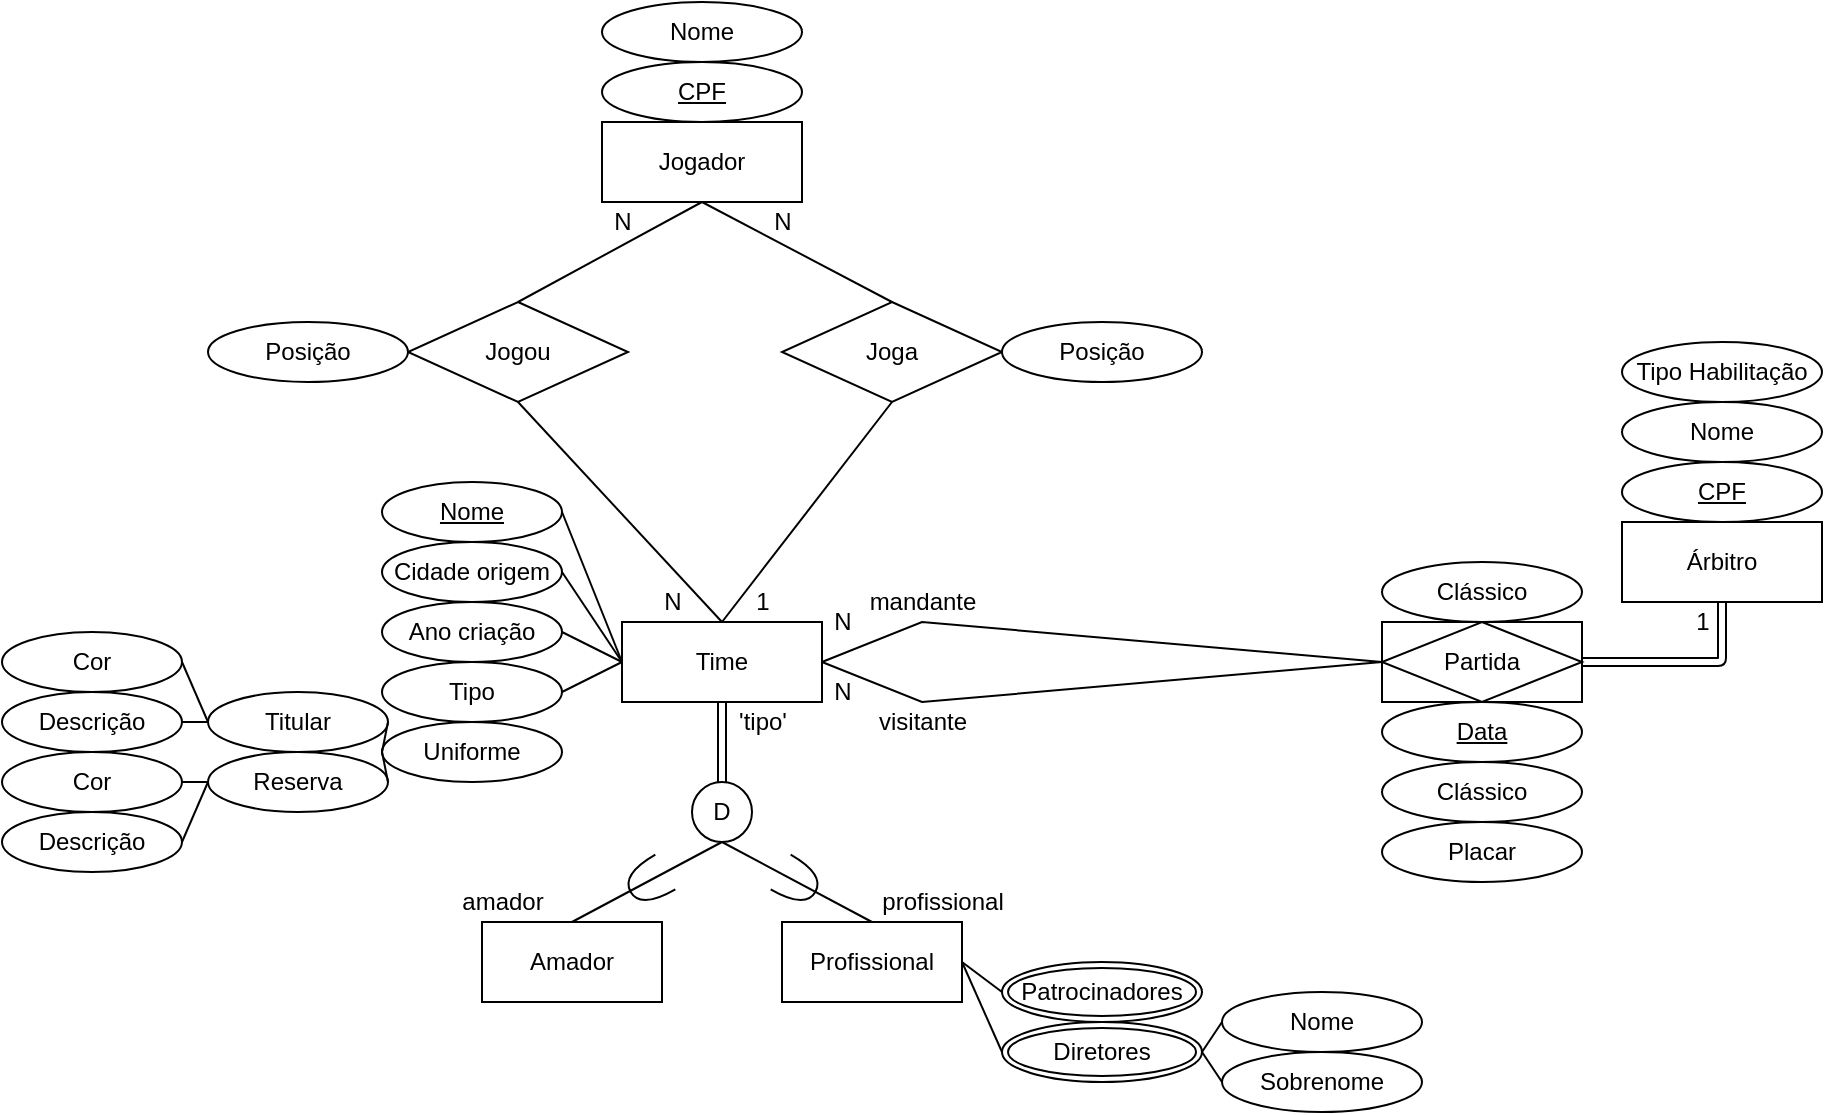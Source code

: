 <mxfile version="12.9.3" type="device"><diagram id="X2JaKJ2AjCD94qKi3h7H" name="Page-1"><mxGraphModel dx="2035" dy="680" grid="1" gridSize="10" guides="1" tooltips="1" connect="1" arrows="1" fold="1" page="1" pageScale="1" pageWidth="850" pageHeight="1100" math="0" shadow="0"><root><mxCell id="0"/><mxCell id="1" parent="0"/><mxCell id="sNCahxvXKm-SCN_eq4UY-1" value="Jogador" style="whiteSpace=wrap;html=1;align=center;" parent="1" vertex="1"><mxGeometry x="160" y="190" width="100" height="40" as="geometry"/></mxCell><mxCell id="sNCahxvXKm-SCN_eq4UY-5" value="Time" style="whiteSpace=wrap;html=1;align=center;" parent="1" vertex="1"><mxGeometry x="170" y="440" width="100" height="40" as="geometry"/></mxCell><mxCell id="sNCahxvXKm-SCN_eq4UY-6" value="Árbitro" style="whiteSpace=wrap;html=1;align=center;" parent="1" vertex="1"><mxGeometry x="670" y="390" width="100" height="40" as="geometry"/></mxCell><mxCell id="HP0Z6ITBXDcxzZh8wXPN-1" value="" style="shape=link;html=1;entryX=0.5;entryY=1;entryDx=0;entryDy=0;" edge="1" parent="1" target="sNCahxvXKm-SCN_eq4UY-5"><mxGeometry width="50" height="50" relative="1" as="geometry"><mxPoint x="220" y="520" as="sourcePoint"/><mxPoint x="410" y="410" as="targetPoint"/></mxGeometry></mxCell><mxCell id="HP0Z6ITBXDcxzZh8wXPN-2" value="D" style="ellipse;whiteSpace=wrap;html=1;aspect=fixed;" vertex="1" parent="1"><mxGeometry x="205" y="520" width="30" height="30" as="geometry"/></mxCell><mxCell id="HP0Z6ITBXDcxzZh8wXPN-3" value="Amador" style="whiteSpace=wrap;html=1;align=center;" vertex="1" parent="1"><mxGeometry x="100" y="590" width="90" height="40" as="geometry"/></mxCell><mxCell id="HP0Z6ITBXDcxzZh8wXPN-4" value="Profissional" style="whiteSpace=wrap;html=1;align=center;" vertex="1" parent="1"><mxGeometry x="250" y="590" width="90" height="40" as="geometry"/></mxCell><mxCell id="HP0Z6ITBXDcxzZh8wXPN-5" value="" style="endArrow=none;html=1;rounded=0;exitX=0.5;exitY=0;exitDx=0;exitDy=0;entryX=0.5;entryY=1;entryDx=0;entryDy=0;" edge="1" parent="1" source="HP0Z6ITBXDcxzZh8wXPN-3" target="HP0Z6ITBXDcxzZh8wXPN-2"><mxGeometry relative="1" as="geometry"><mxPoint x="230" y="580" as="sourcePoint"/><mxPoint x="390" y="580" as="targetPoint"/></mxGeometry></mxCell><mxCell id="HP0Z6ITBXDcxzZh8wXPN-6" value="" style="endArrow=none;html=1;rounded=0;exitX=0.5;exitY=0;exitDx=0;exitDy=0;entryX=0.5;entryY=1;entryDx=0;entryDy=0;" edge="1" parent="1" source="HP0Z6ITBXDcxzZh8wXPN-4" target="HP0Z6ITBXDcxzZh8wXPN-2"><mxGeometry relative="1" as="geometry"><mxPoint x="155" y="600" as="sourcePoint"/><mxPoint x="230" y="560" as="targetPoint"/></mxGeometry></mxCell><mxCell id="HP0Z6ITBXDcxzZh8wXPN-7" value="" style="shape=requiredInterface;html=1;verticalLabelPosition=bottom;rotation=30;" vertex="1" parent="1"><mxGeometry x="248" y="560" width="20" height="20" as="geometry"/></mxCell><mxCell id="HP0Z6ITBXDcxzZh8wXPN-8" value="" style="shape=requiredInterface;html=1;verticalLabelPosition=bottom;rotation=-210;" vertex="1" parent="1"><mxGeometry x="173" y="560" width="20" height="20" as="geometry"/></mxCell><mxCell id="HP0Z6ITBXDcxzZh8wXPN-9" value="amador" style="text;html=1;align=center;verticalAlign=middle;resizable=0;points=[];autosize=1;" vertex="1" parent="1"><mxGeometry x="80" y="570" width="60" height="20" as="geometry"/></mxCell><mxCell id="HP0Z6ITBXDcxzZh8wXPN-11" value="profissional" style="text;html=1;align=center;verticalAlign=middle;resizable=0;points=[];autosize=1;" vertex="1" parent="1"><mxGeometry x="290" y="570" width="80" height="20" as="geometry"/></mxCell><mxCell id="HP0Z6ITBXDcxzZh8wXPN-12" value="'tipo'" style="text;html=1;align=center;verticalAlign=middle;resizable=0;points=[];autosize=1;" vertex="1" parent="1"><mxGeometry x="220" y="480" width="40" height="20" as="geometry"/></mxCell><mxCell id="HP0Z6ITBXDcxzZh8wXPN-14" value="Jogou" style="shape=rhombus;perimeter=rhombusPerimeter;whiteSpace=wrap;html=1;align=center;" vertex="1" parent="1"><mxGeometry x="63" y="280" width="110" height="50" as="geometry"/></mxCell><mxCell id="HP0Z6ITBXDcxzZh8wXPN-15" value="Joga" style="shape=rhombus;perimeter=rhombusPerimeter;whiteSpace=wrap;html=1;align=center;" vertex="1" parent="1"><mxGeometry x="250" y="280" width="110" height="50" as="geometry"/></mxCell><mxCell id="HP0Z6ITBXDcxzZh8wXPN-18" value="" style="endArrow=none;html=1;rounded=0;exitX=1;exitY=0.5;exitDx=0;exitDy=0;entryX=0;entryY=0.5;entryDx=0;entryDy=0;" edge="1" parent="1" source="sNCahxvXKm-SCN_eq4UY-5" target="HP0Z6ITBXDcxzZh8wXPN-20"><mxGeometry relative="1" as="geometry"><mxPoint x="450" y="380" as="sourcePoint"/><mxPoint x="547" y="457" as="targetPoint"/><Array as="points"><mxPoint x="320" y="440"/></Array></mxGeometry></mxCell><mxCell id="HP0Z6ITBXDcxzZh8wXPN-20" value="Partida" style="shape=associativeEntity;whiteSpace=wrap;html=1;align=center;" vertex="1" parent="1"><mxGeometry x="550" y="440" width="100" height="40" as="geometry"/></mxCell><mxCell id="HP0Z6ITBXDcxzZh8wXPN-26" value="" style="endArrow=none;html=1;rounded=0;exitX=1;exitY=0.5;exitDx=0;exitDy=0;entryX=0;entryY=0.5;entryDx=0;entryDy=0;" edge="1" parent="1" source="sNCahxvXKm-SCN_eq4UY-5" target="HP0Z6ITBXDcxzZh8wXPN-20"><mxGeometry relative="1" as="geometry"><mxPoint x="450" y="410" as="sourcePoint"/><mxPoint x="370" y="490" as="targetPoint"/><Array as="points"><mxPoint x="320" y="480"/></Array></mxGeometry></mxCell><mxCell id="HP0Z6ITBXDcxzZh8wXPN-27" value="mandante" style="text;html=1;align=center;verticalAlign=middle;resizable=0;points=[];autosize=1;" vertex="1" parent="1"><mxGeometry x="285" y="420" width="70" height="20" as="geometry"/></mxCell><mxCell id="HP0Z6ITBXDcxzZh8wXPN-28" value="visitante" style="text;html=1;align=center;verticalAlign=middle;resizable=0;points=[];autosize=1;" vertex="1" parent="1"><mxGeometry x="290" y="480" width="60" height="20" as="geometry"/></mxCell><mxCell id="HP0Z6ITBXDcxzZh8wXPN-29" value="Posição" style="ellipse;whiteSpace=wrap;html=1;align=center;" vertex="1" parent="1"><mxGeometry x="-37" y="290" width="100" height="30" as="geometry"/></mxCell><mxCell id="HP0Z6ITBXDcxzZh8wXPN-30" value="" style="endArrow=none;html=1;rounded=0;exitX=0.5;exitY=1;exitDx=0;exitDy=0;entryX=0.5;entryY=0;entryDx=0;entryDy=0;" edge="1" parent="1" source="sNCahxvXKm-SCN_eq4UY-1" target="HP0Z6ITBXDcxzZh8wXPN-14"><mxGeometry relative="1" as="geometry"><mxPoint x="270" y="110" as="sourcePoint"/><mxPoint x="430" y="110" as="targetPoint"/></mxGeometry></mxCell><mxCell id="HP0Z6ITBXDcxzZh8wXPN-31" value="" style="endArrow=none;html=1;rounded=0;exitX=0.5;exitY=1;exitDx=0;exitDy=0;entryX=0.5;entryY=0;entryDx=0;entryDy=0;" edge="1" parent="1" source="sNCahxvXKm-SCN_eq4UY-1" target="HP0Z6ITBXDcxzZh8wXPN-15"><mxGeometry relative="1" as="geometry"><mxPoint x="270" y="110" as="sourcePoint"/><mxPoint x="430" y="110" as="targetPoint"/></mxGeometry></mxCell><mxCell id="HP0Z6ITBXDcxzZh8wXPN-32" value="" style="endArrow=none;html=1;rounded=0;exitX=0.5;exitY=1;exitDx=0;exitDy=0;entryX=0.5;entryY=0;entryDx=0;entryDy=0;" edge="1" parent="1" source="HP0Z6ITBXDcxzZh8wXPN-14" target="sNCahxvXKm-SCN_eq4UY-5"><mxGeometry relative="1" as="geometry"><mxPoint x="270" y="330" as="sourcePoint"/><mxPoint x="430" y="330" as="targetPoint"/></mxGeometry></mxCell><mxCell id="HP0Z6ITBXDcxzZh8wXPN-33" value="" style="endArrow=none;html=1;rounded=0;exitX=0.5;exitY=1;exitDx=0;exitDy=0;" edge="1" parent="1" source="HP0Z6ITBXDcxzZh8wXPN-15"><mxGeometry relative="1" as="geometry"><mxPoint x="270" y="330" as="sourcePoint"/><mxPoint x="220" y="440" as="targetPoint"/></mxGeometry></mxCell><mxCell id="HP0Z6ITBXDcxzZh8wXPN-34" value="Clássico" style="ellipse;whiteSpace=wrap;html=1;align=center;" vertex="1" parent="1"><mxGeometry x="550" y="410" width="100" height="30" as="geometry"/></mxCell><mxCell id="HP0Z6ITBXDcxzZh8wXPN-35" value="Clássico" style="ellipse;whiteSpace=wrap;html=1;align=center;" vertex="1" parent="1"><mxGeometry x="550" y="510" width="100" height="30" as="geometry"/></mxCell><mxCell id="HP0Z6ITBXDcxzZh8wXPN-37" value="Data" style="ellipse;whiteSpace=wrap;html=1;align=center;fontStyle=4;" vertex="1" parent="1"><mxGeometry x="550" y="480" width="100" height="30" as="geometry"/></mxCell><mxCell id="HP0Z6ITBXDcxzZh8wXPN-39" value="Diretores" style="ellipse;shape=doubleEllipse;margin=3;whiteSpace=wrap;html=1;align=center;" vertex="1" parent="1"><mxGeometry x="360" y="640" width="100" height="30" as="geometry"/></mxCell><mxCell id="HP0Z6ITBXDcxzZh8wXPN-41" value="Sobrenome" style="ellipse;whiteSpace=wrap;html=1;align=center;" vertex="1" parent="1"><mxGeometry x="470" y="655" width="100" height="30" as="geometry"/></mxCell><mxCell id="HP0Z6ITBXDcxzZh8wXPN-42" value="Nome" style="ellipse;whiteSpace=wrap;html=1;align=center;" vertex="1" parent="1"><mxGeometry x="470" y="625" width="100" height="30" as="geometry"/></mxCell><mxCell id="HP0Z6ITBXDcxzZh8wXPN-43" value="" style="endArrow=none;html=1;rounded=0;exitX=1;exitY=0.5;exitDx=0;exitDy=0;entryX=0;entryY=0.5;entryDx=0;entryDy=0;" edge="1" parent="1" source="HP0Z6ITBXDcxzZh8wXPN-39" target="HP0Z6ITBXDcxzZh8wXPN-42"><mxGeometry relative="1" as="geometry"><mxPoint x="370" y="540" as="sourcePoint"/><mxPoint x="530" y="540" as="targetPoint"/></mxGeometry></mxCell><mxCell id="HP0Z6ITBXDcxzZh8wXPN-44" value="" style="endArrow=none;html=1;rounded=0;entryX=0;entryY=0.5;entryDx=0;entryDy=0;exitX=1;exitY=0.5;exitDx=0;exitDy=0;" edge="1" parent="1" source="HP0Z6ITBXDcxzZh8wXPN-39" target="HP0Z6ITBXDcxzZh8wXPN-41"><mxGeometry relative="1" as="geometry"><mxPoint x="460" y="660" as="sourcePoint"/><mxPoint x="530" y="540" as="targetPoint"/></mxGeometry></mxCell><mxCell id="HP0Z6ITBXDcxzZh8wXPN-45" value="Nome" style="ellipse;whiteSpace=wrap;html=1;align=center;" vertex="1" parent="1"><mxGeometry x="670" y="330" width="100" height="30" as="geometry"/></mxCell><mxCell id="HP0Z6ITBXDcxzZh8wXPN-46" value="CPF" style="ellipse;whiteSpace=wrap;html=1;align=center;fontStyle=4;" vertex="1" parent="1"><mxGeometry x="670" y="360" width="100" height="30" as="geometry"/></mxCell><mxCell id="HP0Z6ITBXDcxzZh8wXPN-47" value="Tipo Habilitação" style="ellipse;whiteSpace=wrap;html=1;align=center;" vertex="1" parent="1"><mxGeometry x="670" y="300" width="100" height="30" as="geometry"/></mxCell><mxCell id="HP0Z6ITBXDcxzZh8wXPN-69" value="Cidade origem" style="ellipse;whiteSpace=wrap;html=1;align=center;" vertex="1" parent="1"><mxGeometry x="50" y="400" width="90" height="30" as="geometry"/></mxCell><mxCell id="HP0Z6ITBXDcxzZh8wXPN-70" value="Ano criação" style="ellipse;whiteSpace=wrap;html=1;align=center;" vertex="1" parent="1"><mxGeometry x="50" y="430" width="90" height="30" as="geometry"/></mxCell><mxCell id="HP0Z6ITBXDcxzZh8wXPN-71" value="" style="endArrow=none;html=1;rounded=0;exitX=1;exitY=0.5;exitDx=0;exitDy=0;entryX=0;entryY=0.5;entryDx=0;entryDy=0;" edge="1" parent="1" target="sNCahxvXKm-SCN_eq4UY-5"><mxGeometry relative="1" as="geometry"><mxPoint x="140" y="385" as="sourcePoint"/><mxPoint x="320" y="410" as="targetPoint"/></mxGeometry></mxCell><mxCell id="HP0Z6ITBXDcxzZh8wXPN-72" value="" style="endArrow=none;html=1;rounded=0;exitX=1;exitY=0.5;exitDx=0;exitDy=0;entryX=0;entryY=0.5;entryDx=0;entryDy=0;" edge="1" parent="1" source="HP0Z6ITBXDcxzZh8wXPN-69" target="sNCahxvXKm-SCN_eq4UY-5"><mxGeometry relative="1" as="geometry"><mxPoint x="150" y="395" as="sourcePoint"/><mxPoint x="180" y="470" as="targetPoint"/></mxGeometry></mxCell><mxCell id="HP0Z6ITBXDcxzZh8wXPN-73" value="" style="endArrow=none;html=1;rounded=0;exitX=1;exitY=0.5;exitDx=0;exitDy=0;entryX=0;entryY=0.5;entryDx=0;entryDy=0;" edge="1" parent="1" source="HP0Z6ITBXDcxzZh8wXPN-70" target="sNCahxvXKm-SCN_eq4UY-5"><mxGeometry relative="1" as="geometry"><mxPoint x="150" y="425" as="sourcePoint"/><mxPoint x="180" y="470" as="targetPoint"/></mxGeometry></mxCell><mxCell id="HP0Z6ITBXDcxzZh8wXPN-74" value="Patrocinadores" style="ellipse;shape=doubleEllipse;margin=3;whiteSpace=wrap;html=1;align=center;" vertex="1" parent="1"><mxGeometry x="360" y="610" width="100" height="30" as="geometry"/></mxCell><mxCell id="HP0Z6ITBXDcxzZh8wXPN-77" value="Posição" style="ellipse;whiteSpace=wrap;html=1;align=center;" vertex="1" parent="1"><mxGeometry x="360" y="290" width="100" height="30" as="geometry"/></mxCell><mxCell id="HP0Z6ITBXDcxzZh8wXPN-78" value="Placar" style="ellipse;whiteSpace=wrap;html=1;align=center;" vertex="1" parent="1"><mxGeometry x="550" y="540" width="100" height="30" as="geometry"/></mxCell><mxCell id="HP0Z6ITBXDcxzZh8wXPN-80" value="" style="endArrow=none;html=1;rounded=0;exitX=1;exitY=0.5;exitDx=0;exitDy=0;entryX=0;entryY=0.5;entryDx=0;entryDy=0;" edge="1" parent="1" source="HP0Z6ITBXDcxzZh8wXPN-4" target="HP0Z6ITBXDcxzZh8wXPN-74"><mxGeometry relative="1" as="geometry"><mxPoint x="310" y="590" as="sourcePoint"/><mxPoint x="470" y="590" as="targetPoint"/></mxGeometry></mxCell><mxCell id="HP0Z6ITBXDcxzZh8wXPN-81" value="" style="endArrow=none;html=1;rounded=0;exitX=1;exitY=0.5;exitDx=0;exitDy=0;entryX=0;entryY=0.5;entryDx=0;entryDy=0;" edge="1" parent="1" source="HP0Z6ITBXDcxzZh8wXPN-4" target="HP0Z6ITBXDcxzZh8wXPN-39"><mxGeometry relative="1" as="geometry"><mxPoint x="350" y="620" as="sourcePoint"/><mxPoint x="370" y="635" as="targetPoint"/></mxGeometry></mxCell><mxCell id="HP0Z6ITBXDcxzZh8wXPN-82" value="Nome" style="ellipse;whiteSpace=wrap;html=1;align=center;fontStyle=4;" vertex="1" parent="1"><mxGeometry x="50" y="370" width="90" height="30" as="geometry"/></mxCell><mxCell id="HP0Z6ITBXDcxzZh8wXPN-85" value="Nome" style="ellipse;whiteSpace=wrap;html=1;align=center;" vertex="1" parent="1"><mxGeometry x="160" y="130" width="100" height="30" as="geometry"/></mxCell><mxCell id="HP0Z6ITBXDcxzZh8wXPN-86" value="CPF" style="ellipse;whiteSpace=wrap;html=1;align=center;fontStyle=4;" vertex="1" parent="1"><mxGeometry x="160" y="160" width="100" height="30" as="geometry"/></mxCell><mxCell id="HP0Z6ITBXDcxzZh8wXPN-91" value="Tipo" style="ellipse;whiteSpace=wrap;html=1;align=center;" vertex="1" parent="1"><mxGeometry x="50" y="460" width="90" height="30" as="geometry"/></mxCell><mxCell id="HP0Z6ITBXDcxzZh8wXPN-93" value="" style="endArrow=none;html=1;rounded=0;exitX=0;exitY=0.5;exitDx=0;exitDy=0;entryX=1;entryY=0.5;entryDx=0;entryDy=0;" edge="1" parent="1" source="sNCahxvXKm-SCN_eq4UY-5" target="HP0Z6ITBXDcxzZh8wXPN-91"><mxGeometry relative="1" as="geometry"><mxPoint x="140" y="460" as="sourcePoint"/><mxPoint x="300" y="460" as="targetPoint"/></mxGeometry></mxCell><mxCell id="HP0Z6ITBXDcxzZh8wXPN-94" value="Uniforme" style="ellipse;whiteSpace=wrap;html=1;align=center;" vertex="1" parent="1"><mxGeometry x="50" y="490" width="90" height="30" as="geometry"/></mxCell><mxCell id="HP0Z6ITBXDcxzZh8wXPN-95" value="Titular" style="ellipse;whiteSpace=wrap;html=1;align=center;" vertex="1" parent="1"><mxGeometry x="-37" y="475" width="90" height="30" as="geometry"/></mxCell><mxCell id="HP0Z6ITBXDcxzZh8wXPN-96" value="Reserva" style="ellipse;whiteSpace=wrap;html=1;align=center;" vertex="1" parent="1"><mxGeometry x="-37" y="505" width="90" height="30" as="geometry"/></mxCell><mxCell id="HP0Z6ITBXDcxzZh8wXPN-97" value="Cor" style="ellipse;whiteSpace=wrap;html=1;align=center;" vertex="1" parent="1"><mxGeometry x="-140" y="445" width="90" height="30" as="geometry"/></mxCell><mxCell id="HP0Z6ITBXDcxzZh8wXPN-98" value="Descrição" style="ellipse;whiteSpace=wrap;html=1;align=center;" vertex="1" parent="1"><mxGeometry x="-140" y="475" width="90" height="30" as="geometry"/></mxCell><mxCell id="HP0Z6ITBXDcxzZh8wXPN-99" value="Cor" style="ellipse;whiteSpace=wrap;html=1;align=center;" vertex="1" parent="1"><mxGeometry x="-140" y="505" width="90" height="30" as="geometry"/></mxCell><mxCell id="HP0Z6ITBXDcxzZh8wXPN-100" value="Descrição" style="ellipse;whiteSpace=wrap;html=1;align=center;" vertex="1" parent="1"><mxGeometry x="-140" y="535" width="90" height="30" as="geometry"/></mxCell><mxCell id="HP0Z6ITBXDcxzZh8wXPN-101" value="" style="endArrow=none;html=1;rounded=0;exitX=0;exitY=0.5;exitDx=0;exitDy=0;entryX=1;entryY=0.5;entryDx=0;entryDy=0;" edge="1" parent="1" source="HP0Z6ITBXDcxzZh8wXPN-96"><mxGeometry relative="1" as="geometry"><mxPoint x="-20" y="535" as="sourcePoint"/><mxPoint x="-50" y="550" as="targetPoint"/></mxGeometry></mxCell><mxCell id="HP0Z6ITBXDcxzZh8wXPN-102" value="" style="endArrow=none;html=1;rounded=0;exitX=0;exitY=0.5;exitDx=0;exitDy=0;entryX=1;entryY=0.5;entryDx=0;entryDy=0;" edge="1" parent="1" source="HP0Z6ITBXDcxzZh8wXPN-95"><mxGeometry relative="1" as="geometry"><mxPoint x="-20" y="445" as="sourcePoint"/><mxPoint x="-50" y="460" as="targetPoint"/></mxGeometry></mxCell><mxCell id="HP0Z6ITBXDcxzZh8wXPN-103" value="" style="endArrow=none;html=1;rounded=0;exitX=0;exitY=0.5;exitDx=0;exitDy=0;entryX=1;entryY=0.5;entryDx=0;entryDy=0;" edge="1" parent="1" source="HP0Z6ITBXDcxzZh8wXPN-95" target="HP0Z6ITBXDcxzZh8wXPN-98"><mxGeometry relative="1" as="geometry"><mxPoint x="-27" y="500" as="sourcePoint"/><mxPoint x="-40" y="470" as="targetPoint"/></mxGeometry></mxCell><mxCell id="HP0Z6ITBXDcxzZh8wXPN-104" value="" style="endArrow=none;html=1;rounded=0;exitX=1;exitY=0.5;exitDx=0;exitDy=0;entryX=0;entryY=0.5;entryDx=0;entryDy=0;" edge="1" parent="1" source="HP0Z6ITBXDcxzZh8wXPN-99" target="HP0Z6ITBXDcxzZh8wXPN-96"><mxGeometry relative="1" as="geometry"><mxPoint x="-27.0" y="530.0" as="sourcePoint"/><mxPoint x="-40" y="560" as="targetPoint"/></mxGeometry></mxCell><mxCell id="HP0Z6ITBXDcxzZh8wXPN-105" value="" style="endArrow=none;html=1;rounded=0;exitX=0;exitY=0.5;exitDx=0;exitDy=0;entryX=1;entryY=0.5;entryDx=0;entryDy=0;" edge="1" parent="1" source="HP0Z6ITBXDcxzZh8wXPN-94" target="HP0Z6ITBXDcxzZh8wXPN-95"><mxGeometry relative="1" as="geometry"><mxPoint x="180" y="470" as="sourcePoint"/><mxPoint x="150" y="485" as="targetPoint"/></mxGeometry></mxCell><mxCell id="HP0Z6ITBXDcxzZh8wXPN-106" value="" style="endArrow=none;html=1;rounded=0;exitX=1;exitY=0.5;exitDx=0;exitDy=0;entryX=0;entryY=0.5;entryDx=0;entryDy=0;" edge="1" parent="1" source="HP0Z6ITBXDcxzZh8wXPN-96" target="HP0Z6ITBXDcxzZh8wXPN-94"><mxGeometry relative="1" as="geometry"><mxPoint x="60.0" y="515" as="sourcePoint"/><mxPoint x="63.0" y="500" as="targetPoint"/></mxGeometry></mxCell><mxCell id="HP0Z6ITBXDcxzZh8wXPN-107" value="N" style="text;html=1;align=center;verticalAlign=middle;resizable=0;points=[];autosize=1;" vertex="1" parent="1"><mxGeometry x="240" y="230" width="20" height="20" as="geometry"/></mxCell><mxCell id="HP0Z6ITBXDcxzZh8wXPN-108" value="1" style="text;html=1;align=center;verticalAlign=middle;resizable=0;points=[];autosize=1;" vertex="1" parent="1"><mxGeometry x="230" y="420" width="20" height="20" as="geometry"/></mxCell><mxCell id="HP0Z6ITBXDcxzZh8wXPN-109" value="N" style="text;html=1;align=center;verticalAlign=middle;resizable=0;points=[];autosize=1;" vertex="1" parent="1"><mxGeometry x="185" y="420" width="20" height="20" as="geometry"/></mxCell><mxCell id="HP0Z6ITBXDcxzZh8wXPN-110" value="N" style="text;html=1;align=center;verticalAlign=middle;resizable=0;points=[];autosize=1;" vertex="1" parent="1"><mxGeometry x="160" y="230" width="20" height="20" as="geometry"/></mxCell><mxCell id="HP0Z6ITBXDcxzZh8wXPN-111" value="N" style="text;html=1;align=center;verticalAlign=middle;resizable=0;points=[];autosize=1;" vertex="1" parent="1"><mxGeometry x="270" y="430" width="20" height="20" as="geometry"/></mxCell><mxCell id="HP0Z6ITBXDcxzZh8wXPN-112" value="N" style="text;html=1;align=center;verticalAlign=middle;resizable=0;points=[];autosize=1;" vertex="1" parent="1"><mxGeometry x="270" y="465" width="20" height="20" as="geometry"/></mxCell><mxCell id="HP0Z6ITBXDcxzZh8wXPN-113" value="1" style="text;html=1;align=center;verticalAlign=middle;resizable=0;points=[];autosize=1;" vertex="1" parent="1"><mxGeometry x="700" y="430" width="20" height="20" as="geometry"/></mxCell><mxCell id="HP0Z6ITBXDcxzZh8wXPN-114" value="" style="shape=link;html=1;entryX=0.5;entryY=1;entryDx=0;entryDy=0;exitX=1;exitY=0.5;exitDx=0;exitDy=0;" edge="1" parent="1" source="HP0Z6ITBXDcxzZh8wXPN-20" target="sNCahxvXKm-SCN_eq4UY-6"><mxGeometry width="50" height="50" relative="1" as="geometry"><mxPoint x="590" y="450" as="sourcePoint"/><mxPoint x="640" y="400" as="targetPoint"/><Array as="points"><mxPoint x="720" y="460"/></Array></mxGeometry></mxCell></root></mxGraphModel></diagram></mxfile>